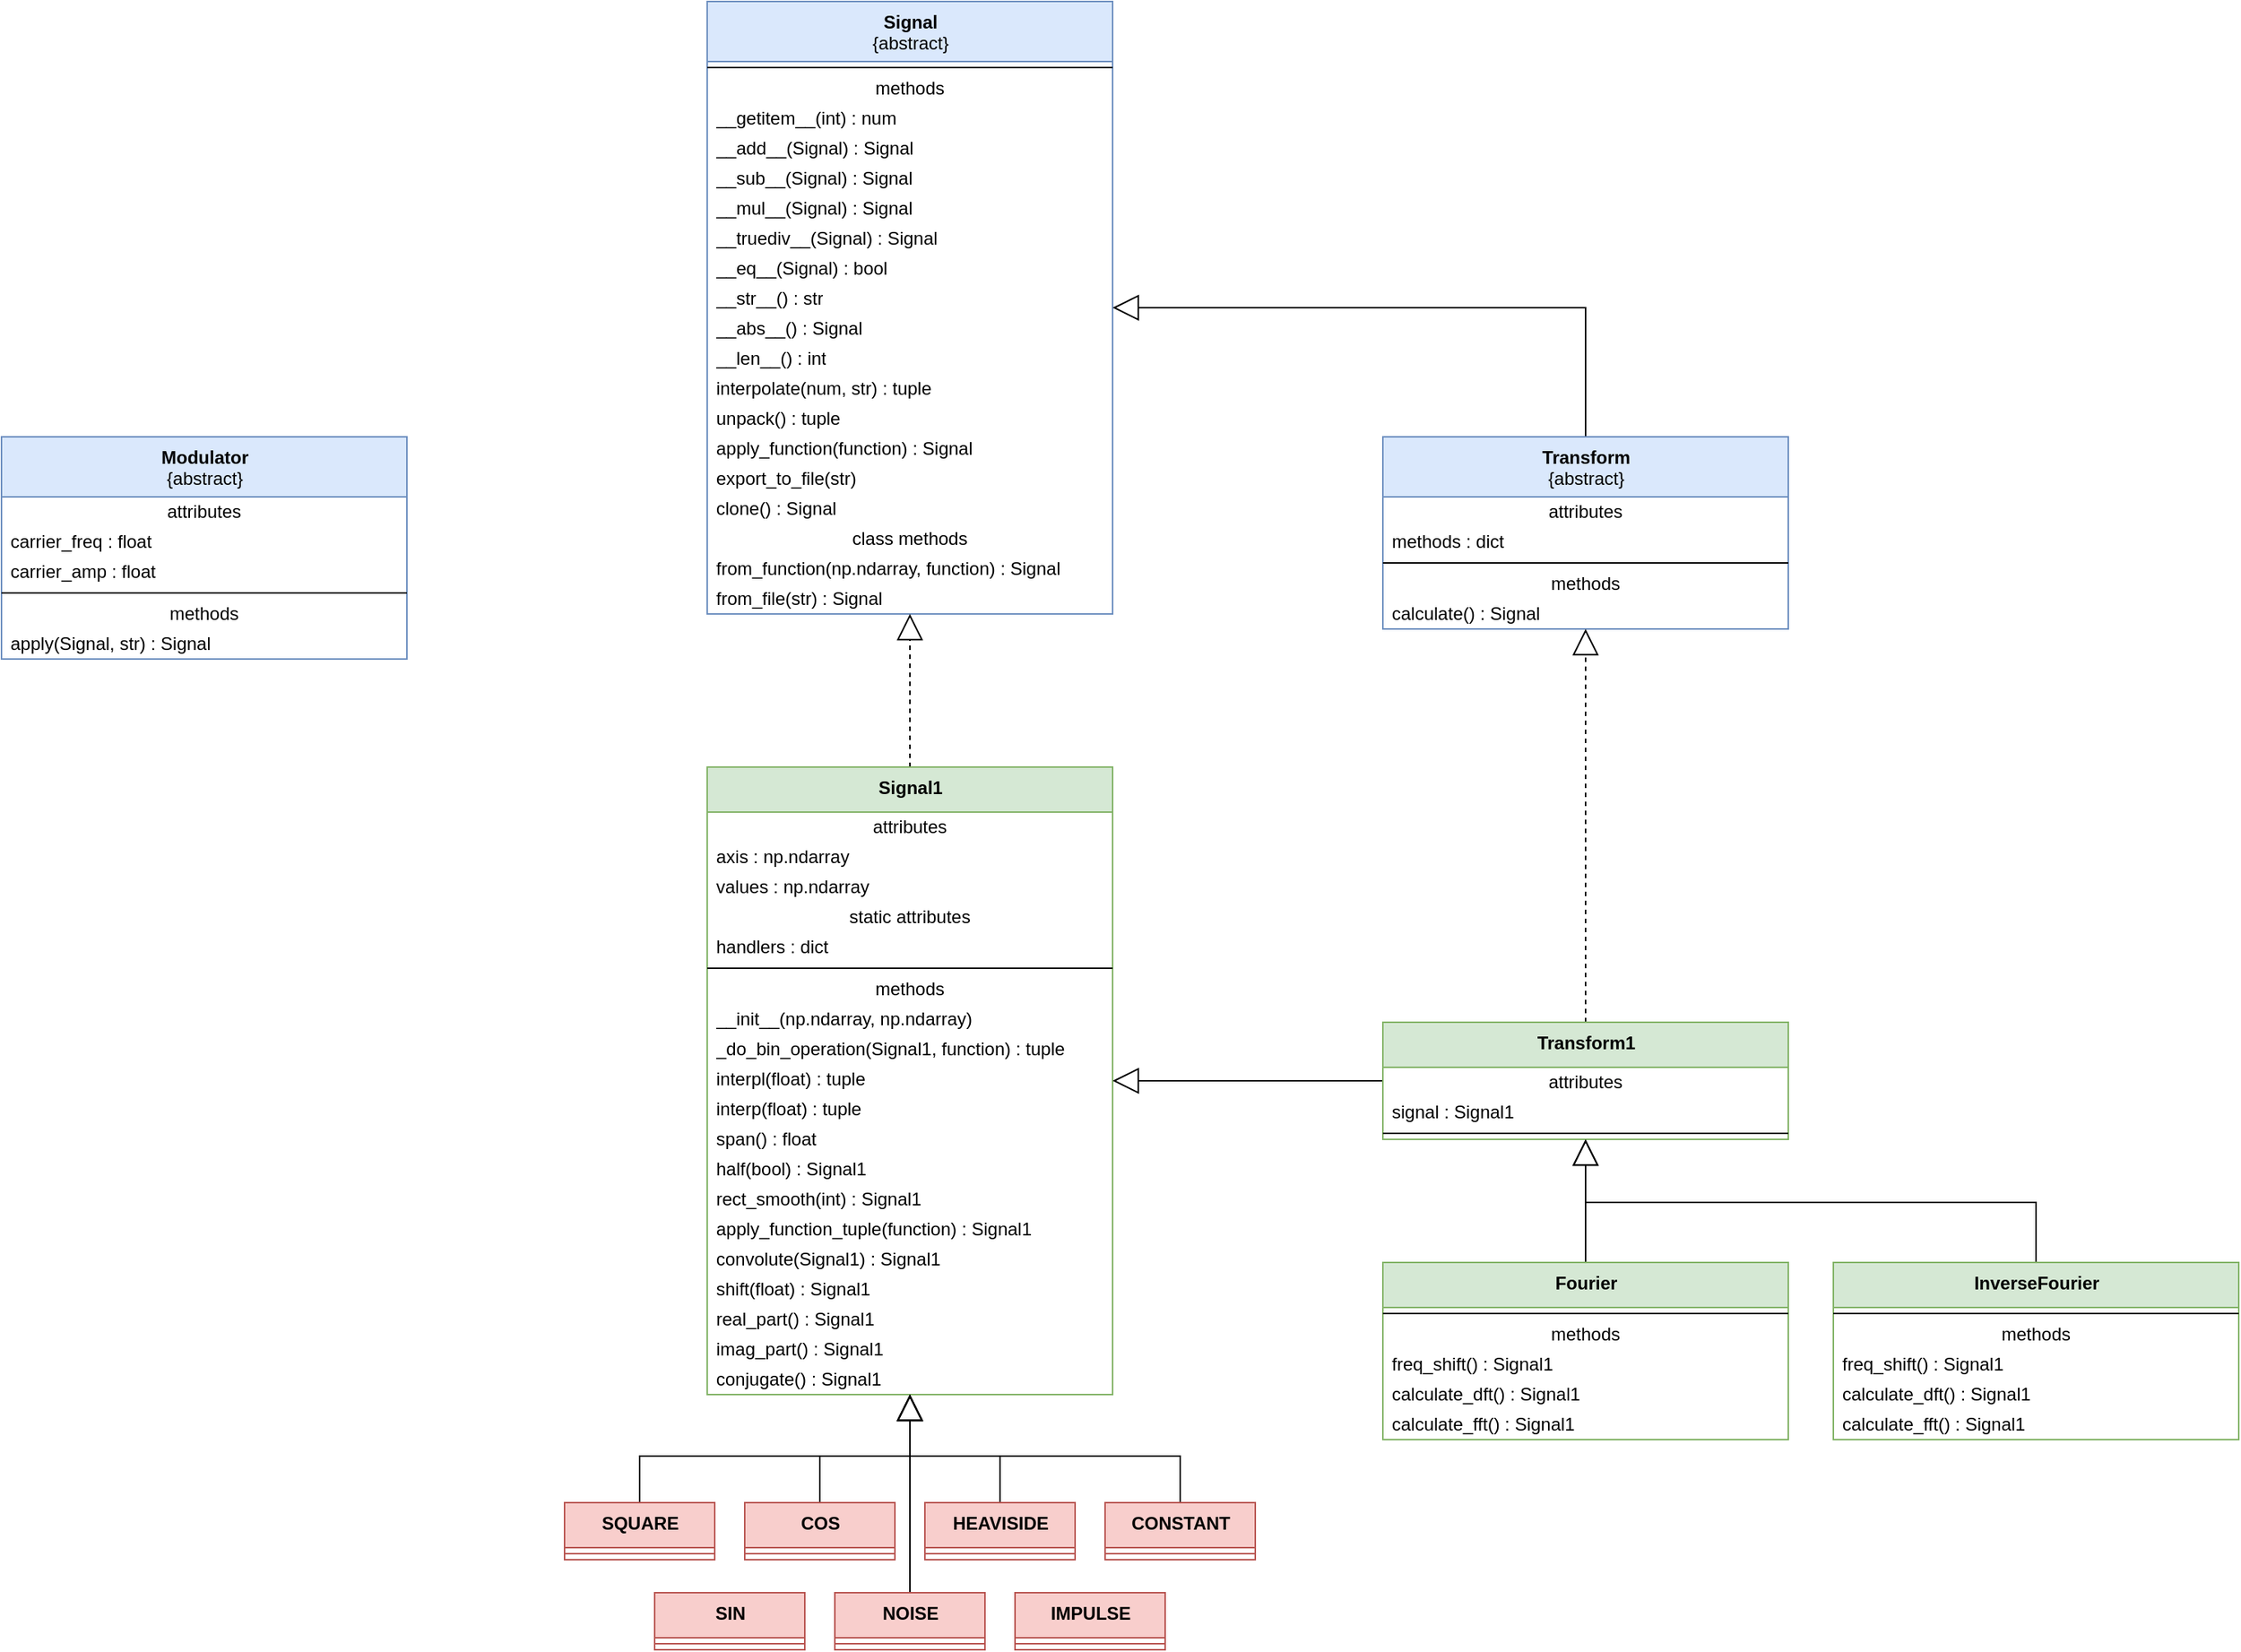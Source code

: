<mxfile version="14.5.1" type="device" pages="2"><diagram id="7TcS_h882jZ5orZZOl6M" name="signals"><mxGraphModel dx="2903" dy="2449" grid="1" gridSize="10" guides="1" tooltips="1" connect="1" arrows="1" fold="1" page="1" pageScale="1" pageWidth="827" pageHeight="1169" math="0" shadow="0"><root><mxCell id="0"/><mxCell id="1" parent="0"/><mxCell id="GJV52Tr58y0ZhK_-tRIu-3" value="&lt;b&gt;Signal&lt;/b&gt;&lt;br&gt;{abstract}" style="swimlane;fontStyle=0;align=center;verticalAlign=top;childLayout=stackLayout;horizontal=1;startSize=40;horizontalStack=0;resizeParent=1;resizeParentMax=0;resizeLast=0;collapsible=0;marginBottom=0;html=1;fillColor=#dae8fc;strokeColor=#6c8ebf;" parent="1" vertex="1"><mxGeometry x="290" y="-40" width="270" height="408" as="geometry"/></mxCell><mxCell id="GJV52Tr58y0ZhK_-tRIu-8" value="" style="line;strokeWidth=1;fillColor=none;align=left;verticalAlign=middle;spacingTop=-1;spacingLeft=3;spacingRight=3;rotatable=0;labelPosition=right;points=[];portConstraint=eastwest;" parent="GJV52Tr58y0ZhK_-tRIu-3" vertex="1"><mxGeometry y="40" width="270" height="8" as="geometry"/></mxCell><mxCell id="GJV52Tr58y0ZhK_-tRIu-33" value="methods" style="text;html=1;strokeColor=none;fillColor=none;align=center;verticalAlign=middle;spacingLeft=4;spacingRight=4;overflow=hidden;rotatable=0;points=[[0,0.5],[1,0.5]];portConstraint=eastwest;" parent="GJV52Tr58y0ZhK_-tRIu-3" vertex="1"><mxGeometry y="48" width="270" height="20" as="geometry"/></mxCell><mxCell id="GJV52Tr58y0ZhK_-tRIu-10" value="__getitem__(int) : num" style="text;html=1;strokeColor=none;fillColor=none;align=left;verticalAlign=middle;spacingLeft=4;spacingRight=4;overflow=hidden;rotatable=0;points=[[0,0.5],[1,0.5]];portConstraint=eastwest;" parent="GJV52Tr58y0ZhK_-tRIu-3" vertex="1"><mxGeometry y="68" width="270" height="20" as="geometry"/></mxCell><mxCell id="GJV52Tr58y0ZhK_-tRIu-11" value="__add__(Signal) : Signal" style="text;html=1;strokeColor=none;fillColor=none;align=left;verticalAlign=middle;spacingLeft=4;spacingRight=4;overflow=hidden;rotatable=0;points=[[0,0.5],[1,0.5]];portConstraint=eastwest;" parent="GJV52Tr58y0ZhK_-tRIu-3" vertex="1"><mxGeometry y="88" width="270" height="20" as="geometry"/></mxCell><mxCell id="GJV52Tr58y0ZhK_-tRIu-12" value="__sub__(Signal) : Signal" style="text;html=1;strokeColor=none;fillColor=none;align=left;verticalAlign=middle;spacingLeft=4;spacingRight=4;overflow=hidden;rotatable=0;points=[[0,0.5],[1,0.5]];portConstraint=eastwest;" parent="GJV52Tr58y0ZhK_-tRIu-3" vertex="1"><mxGeometry y="108" width="270" height="20" as="geometry"/></mxCell><mxCell id="GJV52Tr58y0ZhK_-tRIu-13" value="__mul__(Signal) : Signal" style="text;html=1;strokeColor=none;fillColor=none;align=left;verticalAlign=middle;spacingLeft=4;spacingRight=4;overflow=hidden;rotatable=0;points=[[0,0.5],[1,0.5]];portConstraint=eastwest;" parent="GJV52Tr58y0ZhK_-tRIu-3" vertex="1"><mxGeometry y="128" width="270" height="20" as="geometry"/></mxCell><mxCell id="GJV52Tr58y0ZhK_-tRIu-14" value="__truediv__(Signal) : Signal" style="text;html=1;strokeColor=none;fillColor=none;align=left;verticalAlign=middle;spacingLeft=4;spacingRight=4;overflow=hidden;rotatable=0;points=[[0,0.5],[1,0.5]];portConstraint=eastwest;" parent="GJV52Tr58y0ZhK_-tRIu-3" vertex="1"><mxGeometry y="148" width="270" height="20" as="geometry"/></mxCell><mxCell id="GJV52Tr58y0ZhK_-tRIu-15" value="__eq__(Signal) : bool" style="text;html=1;strokeColor=none;fillColor=none;align=left;verticalAlign=middle;spacingLeft=4;spacingRight=4;overflow=hidden;rotatable=0;points=[[0,0.5],[1,0.5]];portConstraint=eastwest;" parent="GJV52Tr58y0ZhK_-tRIu-3" vertex="1"><mxGeometry y="168" width="270" height="20" as="geometry"/></mxCell><mxCell id="GJV52Tr58y0ZhK_-tRIu-16" value="__str__() : str" style="text;html=1;strokeColor=none;fillColor=none;align=left;verticalAlign=middle;spacingLeft=4;spacingRight=4;overflow=hidden;rotatable=0;points=[[0,0.5],[1,0.5]];portConstraint=eastwest;" parent="GJV52Tr58y0ZhK_-tRIu-3" vertex="1"><mxGeometry y="188" width="270" height="20" as="geometry"/></mxCell><mxCell id="GJV52Tr58y0ZhK_-tRIu-17" value="__abs__() : Signal" style="text;html=1;strokeColor=none;fillColor=none;align=left;verticalAlign=middle;spacingLeft=4;spacingRight=4;overflow=hidden;rotatable=0;points=[[0,0.5],[1,0.5]];portConstraint=eastwest;" parent="GJV52Tr58y0ZhK_-tRIu-3" vertex="1"><mxGeometry y="208" width="270" height="20" as="geometry"/></mxCell><mxCell id="GJV52Tr58y0ZhK_-tRIu-18" value="__len__() : int" style="text;html=1;strokeColor=none;fillColor=none;align=left;verticalAlign=middle;spacingLeft=4;spacingRight=4;overflow=hidden;rotatable=0;points=[[0,0.5],[1,0.5]];portConstraint=eastwest;" parent="GJV52Tr58y0ZhK_-tRIu-3" vertex="1"><mxGeometry y="228" width="270" height="20" as="geometry"/></mxCell><mxCell id="GJV52Tr58y0ZhK_-tRIu-37" value="interpolate(num, str) : tuple" style="text;html=1;strokeColor=none;fillColor=none;align=left;verticalAlign=middle;spacingLeft=4;spacingRight=4;overflow=hidden;rotatable=0;points=[[0,0.5],[1,0.5]];portConstraint=eastwest;" parent="GJV52Tr58y0ZhK_-tRIu-3" vertex="1"><mxGeometry y="248" width="270" height="20" as="geometry"/></mxCell><mxCell id="GJV52Tr58y0ZhK_-tRIu-38" value="unpack() : tuple" style="text;html=1;strokeColor=none;fillColor=none;align=left;verticalAlign=middle;spacingLeft=4;spacingRight=4;overflow=hidden;rotatable=0;points=[[0,0.5],[1,0.5]];portConstraint=eastwest;" parent="GJV52Tr58y0ZhK_-tRIu-3" vertex="1"><mxGeometry y="268" width="270" height="20" as="geometry"/></mxCell><mxCell id="GJV52Tr58y0ZhK_-tRIu-39" value="apply_function(function) : Signal" style="text;html=1;strokeColor=none;fillColor=none;align=left;verticalAlign=middle;spacingLeft=4;spacingRight=4;overflow=hidden;rotatable=0;points=[[0,0.5],[1,0.5]];portConstraint=eastwest;" parent="GJV52Tr58y0ZhK_-tRIu-3" vertex="1"><mxGeometry y="288" width="270" height="20" as="geometry"/></mxCell><mxCell id="GJV52Tr58y0ZhK_-tRIu-40" value="export_to_file(str)" style="text;html=1;strokeColor=none;fillColor=none;align=left;verticalAlign=middle;spacingLeft=4;spacingRight=4;overflow=hidden;rotatable=0;points=[[0,0.5],[1,0.5]];portConstraint=eastwest;" parent="GJV52Tr58y0ZhK_-tRIu-3" vertex="1"><mxGeometry y="308" width="270" height="20" as="geometry"/></mxCell><mxCell id="GJV52Tr58y0ZhK_-tRIu-41" value="clone() : Signal" style="text;html=1;strokeColor=none;fillColor=none;align=left;verticalAlign=middle;spacingLeft=4;spacingRight=4;overflow=hidden;rotatable=0;points=[[0,0.5],[1,0.5]];portConstraint=eastwest;" parent="GJV52Tr58y0ZhK_-tRIu-3" vertex="1"><mxGeometry y="328" width="270" height="20" as="geometry"/></mxCell><mxCell id="GJV52Tr58y0ZhK_-tRIu-34" value="class methods" style="text;html=1;strokeColor=none;fillColor=none;align=center;verticalAlign=middle;spacingLeft=4;spacingRight=4;overflow=hidden;rotatable=0;points=[[0,0.5],[1,0.5]];portConstraint=eastwest;" parent="GJV52Tr58y0ZhK_-tRIu-3" vertex="1"><mxGeometry y="348" width="270" height="20" as="geometry"/></mxCell><mxCell id="GJV52Tr58y0ZhK_-tRIu-35" value="from_function(np.ndarray, function) : Signal" style="text;html=1;strokeColor=none;fillColor=none;align=left;verticalAlign=middle;spacingLeft=4;spacingRight=4;overflow=hidden;rotatable=0;points=[[0,0.5],[1,0.5]];portConstraint=eastwest;" parent="GJV52Tr58y0ZhK_-tRIu-3" vertex="1"><mxGeometry y="368" width="270" height="20" as="geometry"/></mxCell><mxCell id="GJV52Tr58y0ZhK_-tRIu-36" value="from_file(str) : Signal" style="text;html=1;strokeColor=none;fillColor=none;align=left;verticalAlign=middle;spacingLeft=4;spacingRight=4;overflow=hidden;rotatable=0;points=[[0,0.5],[1,0.5]];portConstraint=eastwest;" parent="GJV52Tr58y0ZhK_-tRIu-3" vertex="1"><mxGeometry y="388" width="270" height="20" as="geometry"/></mxCell><mxCell id="GJV52Tr58y0ZhK_-tRIu-62" style="edgeStyle=orthogonalEdgeStyle;rounded=0;orthogonalLoop=1;jettySize=auto;html=1;endArrow=block;endFill=0;dashed=1;endSize=15;" parent="1" source="GJV52Tr58y0ZhK_-tRIu-42" target="GJV52Tr58y0ZhK_-tRIu-3" edge="1"><mxGeometry relative="1" as="geometry"/></mxCell><mxCell id="GJV52Tr58y0ZhK_-tRIu-42" value="&lt;b&gt;Signal1&lt;/b&gt;" style="swimlane;fontStyle=0;align=center;verticalAlign=top;childLayout=stackLayout;horizontal=1;startSize=30;horizontalStack=0;resizeParent=1;resizeParentMax=0;resizeLast=0;collapsible=0;marginBottom=0;html=1;fillColor=#d5e8d4;strokeColor=#82b366;" parent="1" vertex="1"><mxGeometry x="290" y="470" width="270" height="418" as="geometry"/></mxCell><mxCell id="GJV52Tr58y0ZhK_-tRIu-112" value="attributes" style="text;html=1;strokeColor=none;fillColor=none;align=center;verticalAlign=middle;spacingLeft=4;spacingRight=4;overflow=hidden;rotatable=0;points=[[0,0.5],[1,0.5]];portConstraint=eastwest;" parent="GJV52Tr58y0ZhK_-tRIu-42" vertex="1"><mxGeometry y="30" width="270" height="20" as="geometry"/></mxCell><mxCell id="GJV52Tr58y0ZhK_-tRIu-131" value="axis : np.ndarray" style="text;html=1;strokeColor=none;fillColor=none;align=left;verticalAlign=middle;spacingLeft=4;spacingRight=4;overflow=hidden;rotatable=0;points=[[0,0.5],[1,0.5]];portConstraint=eastwest;" parent="GJV52Tr58y0ZhK_-tRIu-42" vertex="1"><mxGeometry y="50" width="270" height="20" as="geometry"/></mxCell><mxCell id="GJV52Tr58y0ZhK_-tRIu-132" value="values : np.ndarray" style="text;html=1;strokeColor=none;fillColor=none;align=left;verticalAlign=middle;spacingLeft=4;spacingRight=4;overflow=hidden;rotatable=0;points=[[0,0.5],[1,0.5]];portConstraint=eastwest;" parent="GJV52Tr58y0ZhK_-tRIu-42" vertex="1"><mxGeometry y="70" width="270" height="20" as="geometry"/></mxCell><mxCell id="FSjuBGE2gPrzONHpMyfu-53" value="static attributes" style="text;html=1;strokeColor=none;fillColor=none;align=center;verticalAlign=middle;spacingLeft=4;spacingRight=4;overflow=hidden;rotatable=0;points=[[0,0.5],[1,0.5]];portConstraint=eastwest;" parent="GJV52Tr58y0ZhK_-tRIu-42" vertex="1"><mxGeometry y="90" width="270" height="20" as="geometry"/></mxCell><mxCell id="FSjuBGE2gPrzONHpMyfu-54" value="handlers : dict" style="text;html=1;strokeColor=none;fillColor=none;align=left;verticalAlign=middle;spacingLeft=4;spacingRight=4;overflow=hidden;rotatable=0;points=[[0,0.5],[1,0.5]];portConstraint=eastwest;" parent="GJV52Tr58y0ZhK_-tRIu-42" vertex="1"><mxGeometry y="110" width="270" height="20" as="geometry"/></mxCell><mxCell id="GJV52Tr58y0ZhK_-tRIu-43" value="" style="line;strokeWidth=1;fillColor=none;align=left;verticalAlign=middle;spacingTop=-1;spacingLeft=3;spacingRight=3;rotatable=0;labelPosition=right;points=[];portConstraint=eastwest;" parent="GJV52Tr58y0ZhK_-tRIu-42" vertex="1"><mxGeometry y="130" width="270" height="8" as="geometry"/></mxCell><mxCell id="GJV52Tr58y0ZhK_-tRIu-44" value="methods" style="text;html=1;strokeColor=none;fillColor=none;align=center;verticalAlign=middle;spacingLeft=4;spacingRight=4;overflow=hidden;rotatable=0;points=[[0,0.5],[1,0.5]];portConstraint=eastwest;" parent="GJV52Tr58y0ZhK_-tRIu-42" vertex="1"><mxGeometry y="138" width="270" height="20" as="geometry"/></mxCell><mxCell id="FSjuBGE2gPrzONHpMyfu-52" value="__init__(np.ndarray, np.ndarray)" style="text;html=1;strokeColor=none;fillColor=none;align=left;verticalAlign=middle;spacingLeft=4;spacingRight=4;overflow=hidden;rotatable=0;points=[[0,0.5],[1,0.5]];portConstraint=eastwest;" parent="GJV52Tr58y0ZhK_-tRIu-42" vertex="1"><mxGeometry y="158" width="270" height="20" as="geometry"/></mxCell><mxCell id="GJV52Tr58y0ZhK_-tRIu-45" value="_do_bin_operation(Signal1, function) : tuple" style="text;html=1;strokeColor=none;fillColor=none;align=left;verticalAlign=middle;spacingLeft=4;spacingRight=4;overflow=hidden;rotatable=0;points=[[0,0.5],[1,0.5]];portConstraint=eastwest;" parent="GJV52Tr58y0ZhK_-tRIu-42" vertex="1"><mxGeometry y="178" width="270" height="20" as="geometry"/></mxCell><mxCell id="GJV52Tr58y0ZhK_-tRIu-63" value="interpl(float) : tuple" style="text;html=1;strokeColor=none;fillColor=none;align=left;verticalAlign=middle;spacingLeft=4;spacingRight=4;overflow=hidden;rotatable=0;points=[[0,0.5],[1,0.5]];portConstraint=eastwest;" parent="GJV52Tr58y0ZhK_-tRIu-42" vertex="1"><mxGeometry y="198" width="270" height="20" as="geometry"/></mxCell><mxCell id="GJV52Tr58y0ZhK_-tRIu-64" value="interp(float) : tuple" style="text;html=1;strokeColor=none;fillColor=none;align=left;verticalAlign=middle;spacingLeft=4;spacingRight=4;overflow=hidden;rotatable=0;points=[[0,0.5],[1,0.5]];portConstraint=eastwest;" parent="GJV52Tr58y0ZhK_-tRIu-42" vertex="1"><mxGeometry y="218" width="270" height="20" as="geometry"/></mxCell><mxCell id="GJV52Tr58y0ZhK_-tRIu-65" value="span() : float" style="text;html=1;strokeColor=none;fillColor=none;align=left;verticalAlign=middle;spacingLeft=4;spacingRight=4;overflow=hidden;rotatable=0;points=[[0,0.5],[1,0.5]];portConstraint=eastwest;" parent="GJV52Tr58y0ZhK_-tRIu-42" vertex="1"><mxGeometry y="238" width="270" height="20" as="geometry"/></mxCell><mxCell id="GJV52Tr58y0ZhK_-tRIu-66" value="half(bool) : Signal1" style="text;html=1;strokeColor=none;fillColor=none;align=left;verticalAlign=middle;spacingLeft=4;spacingRight=4;overflow=hidden;rotatable=0;points=[[0,0.5],[1,0.5]];portConstraint=eastwest;" parent="GJV52Tr58y0ZhK_-tRIu-42" vertex="1"><mxGeometry y="258" width="270" height="20" as="geometry"/></mxCell><mxCell id="GJV52Tr58y0ZhK_-tRIu-67" value="rect_smooth(int) : Signal1" style="text;html=1;strokeColor=none;fillColor=none;align=left;verticalAlign=middle;spacingLeft=4;spacingRight=4;overflow=hidden;rotatable=0;points=[[0,0.5],[1,0.5]];portConstraint=eastwest;" parent="GJV52Tr58y0ZhK_-tRIu-42" vertex="1"><mxGeometry y="278" width="270" height="20" as="geometry"/></mxCell><mxCell id="GJV52Tr58y0ZhK_-tRIu-69" value="apply_function_tuple(function) : Signal1" style="text;html=1;strokeColor=none;fillColor=none;align=left;verticalAlign=middle;spacingLeft=4;spacingRight=4;overflow=hidden;rotatable=0;points=[[0,0.5],[1,0.5]];portConstraint=eastwest;" parent="GJV52Tr58y0ZhK_-tRIu-42" vertex="1"><mxGeometry y="298" width="270" height="20" as="geometry"/></mxCell><mxCell id="GJV52Tr58y0ZhK_-tRIu-70" value="convolute(Signal1) : Signal1" style="text;html=1;strokeColor=none;fillColor=none;align=left;verticalAlign=middle;spacingLeft=4;spacingRight=4;overflow=hidden;rotatable=0;points=[[0,0.5],[1,0.5]];portConstraint=eastwest;" parent="GJV52Tr58y0ZhK_-tRIu-42" vertex="1"><mxGeometry y="318" width="270" height="20" as="geometry"/></mxCell><mxCell id="GJV52Tr58y0ZhK_-tRIu-71" value="shift(float) : Signal1" style="text;html=1;strokeColor=none;fillColor=none;align=left;verticalAlign=middle;spacingLeft=4;spacingRight=4;overflow=hidden;rotatable=0;points=[[0,0.5],[1,0.5]];portConstraint=eastwest;" parent="GJV52Tr58y0ZhK_-tRIu-42" vertex="1"><mxGeometry y="338" width="270" height="20" as="geometry"/></mxCell><mxCell id="GJV52Tr58y0ZhK_-tRIu-72" value="real_part() : Signal1" style="text;html=1;strokeColor=none;fillColor=none;align=left;verticalAlign=middle;spacingLeft=4;spacingRight=4;overflow=hidden;rotatable=0;points=[[0,0.5],[1,0.5]];portConstraint=eastwest;" parent="GJV52Tr58y0ZhK_-tRIu-42" vertex="1"><mxGeometry y="358" width="270" height="20" as="geometry"/></mxCell><mxCell id="GJV52Tr58y0ZhK_-tRIu-73" value="imag_part() : Signal1" style="text;html=1;strokeColor=none;fillColor=none;align=left;verticalAlign=middle;spacingLeft=4;spacingRight=4;overflow=hidden;rotatable=0;points=[[0,0.5],[1,0.5]];portConstraint=eastwest;" parent="GJV52Tr58y0ZhK_-tRIu-42" vertex="1"><mxGeometry y="378" width="270" height="20" as="geometry"/></mxCell><mxCell id="GJV52Tr58y0ZhK_-tRIu-74" value="conjugate() : Signal1" style="text;html=1;strokeColor=none;fillColor=none;align=left;verticalAlign=middle;spacingLeft=4;spacingRight=4;overflow=hidden;rotatable=0;points=[[0,0.5],[1,0.5]];portConstraint=eastwest;" parent="GJV52Tr58y0ZhK_-tRIu-42" vertex="1"><mxGeometry y="398" width="270" height="20" as="geometry"/></mxCell><mxCell id="GJV52Tr58y0ZhK_-tRIu-103" style="edgeStyle=orthogonalEdgeStyle;rounded=0;orthogonalLoop=1;jettySize=auto;html=1;endArrow=block;endFill=0;endSize=15;" parent="1" source="GJV52Tr58y0ZhK_-tRIu-75" target="GJV52Tr58y0ZhK_-tRIu-42" edge="1"><mxGeometry relative="1" as="geometry"/></mxCell><mxCell id="GJV52Tr58y0ZhK_-tRIu-75" value="&lt;b&gt;SQUARE&lt;/b&gt;" style="swimlane;fontStyle=0;align=center;verticalAlign=top;childLayout=stackLayout;horizontal=1;startSize=30;horizontalStack=0;resizeParent=1;resizeParentMax=0;resizeLast=0;collapsible=0;marginBottom=0;html=1;fillColor=#f8cecc;strokeColor=#b85450;" parent="1" vertex="1"><mxGeometry x="195" y="960" width="100" height="38" as="geometry"/></mxCell><mxCell id="GJV52Tr58y0ZhK_-tRIu-76" value="" style="line;strokeWidth=1;fillColor=#f8cecc;align=left;verticalAlign=middle;spacingTop=-1;spacingLeft=3;spacingRight=3;rotatable=0;labelPosition=right;points=[];portConstraint=eastwest;strokeColor=#b85450;" parent="GJV52Tr58y0ZhK_-tRIu-75" vertex="1"><mxGeometry y="30" width="100" height="8" as="geometry"/></mxCell><mxCell id="GJV52Tr58y0ZhK_-tRIu-91" value="&lt;b&gt;SIN&lt;/b&gt;" style="swimlane;fontStyle=0;align=center;verticalAlign=top;childLayout=stackLayout;horizontal=1;startSize=30;horizontalStack=0;resizeParent=1;resizeParentMax=0;resizeLast=0;collapsible=0;marginBottom=0;html=1;fillColor=#f8cecc;strokeColor=#b85450;" parent="1" vertex="1"><mxGeometry x="255" y="1020" width="100" height="38" as="geometry"/></mxCell><mxCell id="GJV52Tr58y0ZhK_-tRIu-92" value="" style="line;strokeWidth=1;fillColor=#f8cecc;align=left;verticalAlign=middle;spacingTop=-1;spacingLeft=3;spacingRight=3;rotatable=0;labelPosition=right;points=[];portConstraint=eastwest;strokeColor=#b85450;" parent="GJV52Tr58y0ZhK_-tRIu-91" vertex="1"><mxGeometry y="30" width="100" height="8" as="geometry"/></mxCell><mxCell id="GJV52Tr58y0ZhK_-tRIu-104" style="edgeStyle=orthogonalEdgeStyle;rounded=0;orthogonalLoop=1;jettySize=auto;html=1;endArrow=block;endFill=0;endSize=15;" parent="1" source="GJV52Tr58y0ZhK_-tRIu-93" target="GJV52Tr58y0ZhK_-tRIu-42" edge="1"><mxGeometry relative="1" as="geometry"/></mxCell><mxCell id="GJV52Tr58y0ZhK_-tRIu-93" value="&lt;b&gt;COS&lt;/b&gt;" style="swimlane;fontStyle=0;align=center;verticalAlign=top;childLayout=stackLayout;horizontal=1;startSize=30;horizontalStack=0;resizeParent=1;resizeParentMax=0;resizeLast=0;collapsible=0;marginBottom=0;html=1;fillColor=#f8cecc;strokeColor=#b85450;" parent="1" vertex="1"><mxGeometry x="315" y="960" width="100" height="38" as="geometry"/></mxCell><mxCell id="GJV52Tr58y0ZhK_-tRIu-94" value="" style="line;strokeWidth=1;fillColor=#f8cecc;align=left;verticalAlign=middle;spacingTop=-1;spacingLeft=3;spacingRight=3;rotatable=0;labelPosition=right;points=[];portConstraint=eastwest;strokeColor=#b85450;" parent="GJV52Tr58y0ZhK_-tRIu-93" vertex="1"><mxGeometry y="30" width="100" height="8" as="geometry"/></mxCell><mxCell id="GJV52Tr58y0ZhK_-tRIu-108" style="edgeStyle=orthogonalEdgeStyle;rounded=0;orthogonalLoop=1;jettySize=auto;html=1;endArrow=block;endFill=0;endSize=15;" parent="1" source="GJV52Tr58y0ZhK_-tRIu-95" target="GJV52Tr58y0ZhK_-tRIu-42" edge="1"><mxGeometry relative="1" as="geometry"/></mxCell><mxCell id="GJV52Tr58y0ZhK_-tRIu-95" value="&lt;b&gt;NOISE&lt;/b&gt;" style="swimlane;fontStyle=0;align=center;verticalAlign=top;childLayout=stackLayout;horizontal=1;startSize=30;horizontalStack=0;resizeParent=1;resizeParentMax=0;resizeLast=0;collapsible=0;marginBottom=0;html=1;fillColor=#f8cecc;strokeColor=#b85450;" parent="1" vertex="1"><mxGeometry x="375" y="1020" width="100" height="38" as="geometry"/></mxCell><mxCell id="GJV52Tr58y0ZhK_-tRIu-96" value="" style="line;strokeWidth=1;fillColor=#f8cecc;align=left;verticalAlign=middle;spacingTop=-1;spacingLeft=3;spacingRight=3;rotatable=0;labelPosition=right;points=[];portConstraint=eastwest;strokeColor=#b85450;" parent="GJV52Tr58y0ZhK_-tRIu-95" vertex="1"><mxGeometry y="30" width="100" height="8" as="geometry"/></mxCell><mxCell id="GJV52Tr58y0ZhK_-tRIu-105" style="edgeStyle=orthogonalEdgeStyle;rounded=0;orthogonalLoop=1;jettySize=auto;html=1;endArrow=block;endFill=0;endSize=15;" parent="1" source="GJV52Tr58y0ZhK_-tRIu-97" target="GJV52Tr58y0ZhK_-tRIu-42" edge="1"><mxGeometry relative="1" as="geometry"/></mxCell><mxCell id="GJV52Tr58y0ZhK_-tRIu-97" value="&lt;b&gt;HEAVISIDE&lt;/b&gt;" style="swimlane;fontStyle=0;align=center;verticalAlign=top;childLayout=stackLayout;horizontal=1;startSize=30;horizontalStack=0;resizeParent=1;resizeParentMax=0;resizeLast=0;collapsible=0;marginBottom=0;html=1;fillColor=#f8cecc;strokeColor=#b85450;" parent="1" vertex="1"><mxGeometry x="435" y="960" width="100" height="38" as="geometry"/></mxCell><mxCell id="GJV52Tr58y0ZhK_-tRIu-98" value="" style="line;strokeWidth=1;fillColor=#f8cecc;align=left;verticalAlign=middle;spacingTop=-1;spacingLeft=3;spacingRight=3;rotatable=0;labelPosition=right;points=[];portConstraint=eastwest;strokeColor=#b85450;" parent="GJV52Tr58y0ZhK_-tRIu-97" vertex="1"><mxGeometry y="30" width="100" height="8" as="geometry"/></mxCell><mxCell id="GJV52Tr58y0ZhK_-tRIu-99" value="&lt;b&gt;IMPULSE&lt;/b&gt;" style="swimlane;fontStyle=0;align=center;verticalAlign=top;childLayout=stackLayout;horizontal=1;startSize=30;horizontalStack=0;resizeParent=1;resizeParentMax=0;resizeLast=0;collapsible=0;marginBottom=0;html=1;fillColor=#f8cecc;strokeColor=#b85450;" parent="1" vertex="1"><mxGeometry x="495" y="1020" width="100" height="38" as="geometry"/></mxCell><mxCell id="GJV52Tr58y0ZhK_-tRIu-100" value="" style="line;strokeWidth=1;fillColor=#f8cecc;align=left;verticalAlign=middle;spacingTop=-1;spacingLeft=3;spacingRight=3;rotatable=0;labelPosition=right;points=[];portConstraint=eastwest;strokeColor=#b85450;" parent="GJV52Tr58y0ZhK_-tRIu-99" vertex="1"><mxGeometry y="30" width="100" height="8" as="geometry"/></mxCell><mxCell id="GJV52Tr58y0ZhK_-tRIu-106" style="edgeStyle=orthogonalEdgeStyle;rounded=0;orthogonalLoop=1;jettySize=auto;html=1;endArrow=block;endFill=0;endSize=15;" parent="1" source="GJV52Tr58y0ZhK_-tRIu-101" target="GJV52Tr58y0ZhK_-tRIu-42" edge="1"><mxGeometry relative="1" as="geometry"/></mxCell><mxCell id="GJV52Tr58y0ZhK_-tRIu-101" value="&lt;b&gt;CONSTANT&lt;/b&gt;" style="swimlane;fontStyle=0;align=center;verticalAlign=top;childLayout=stackLayout;horizontal=1;startSize=30;horizontalStack=0;resizeParent=1;resizeParentMax=0;resizeLast=0;collapsible=0;marginBottom=0;html=1;fillColor=#f8cecc;strokeColor=#b85450;" parent="1" vertex="1"><mxGeometry x="555" y="960" width="100" height="38" as="geometry"/></mxCell><mxCell id="GJV52Tr58y0ZhK_-tRIu-102" value="" style="line;strokeWidth=1;fillColor=#f8cecc;align=left;verticalAlign=middle;spacingTop=-1;spacingLeft=3;spacingRight=3;rotatable=0;labelPosition=right;points=[];portConstraint=eastwest;strokeColor=#b85450;" parent="GJV52Tr58y0ZhK_-tRIu-101" vertex="1"><mxGeometry y="30" width="100" height="8" as="geometry"/></mxCell><mxCell id="FSjuBGE2gPrzONHpMyfu-23" style="edgeStyle=orthogonalEdgeStyle;rounded=0;orthogonalLoop=1;jettySize=auto;html=1;endArrow=block;endFill=0;endSize=15;" parent="1" source="FSjuBGE2gPrzONHpMyfu-1" target="GJV52Tr58y0ZhK_-tRIu-3" edge="1"><mxGeometry relative="1" as="geometry"><Array as="points"><mxPoint x="875" y="164"/></Array></mxGeometry></mxCell><mxCell id="FSjuBGE2gPrzONHpMyfu-1" value="&lt;b&gt;Transform&lt;/b&gt;&lt;br&gt;{abstract}" style="swimlane;fontStyle=0;align=center;verticalAlign=top;childLayout=stackLayout;horizontal=1;startSize=40;horizontalStack=0;resizeParent=1;resizeParentMax=0;resizeLast=0;collapsible=0;marginBottom=0;html=1;fillColor=#dae8fc;strokeColor=#6c8ebf;" parent="1" vertex="1"><mxGeometry x="740" y="250" width="270" height="128" as="geometry"/></mxCell><mxCell id="FSjuBGE2gPrzONHpMyfu-62" value="attributes" style="text;html=1;strokeColor=none;fillColor=none;align=center;verticalAlign=middle;spacingLeft=4;spacingRight=4;overflow=hidden;rotatable=0;points=[[0,0.5],[1,0.5]];portConstraint=eastwest;" parent="FSjuBGE2gPrzONHpMyfu-1" vertex="1"><mxGeometry y="40" width="270" height="20" as="geometry"/></mxCell><mxCell id="FSjuBGE2gPrzONHpMyfu-63" value="methods : dict" style="text;html=1;strokeColor=none;fillColor=none;align=left;verticalAlign=middle;spacingLeft=4;spacingRight=4;overflow=hidden;rotatable=0;points=[[0,0.5],[1,0.5]];portConstraint=eastwest;" parent="FSjuBGE2gPrzONHpMyfu-1" vertex="1"><mxGeometry y="60" width="270" height="20" as="geometry"/></mxCell><mxCell id="FSjuBGE2gPrzONHpMyfu-2" value="" style="line;strokeWidth=1;fillColor=none;align=left;verticalAlign=middle;spacingTop=-1;spacingLeft=3;spacingRight=3;rotatable=0;labelPosition=right;points=[];portConstraint=eastwest;" parent="FSjuBGE2gPrzONHpMyfu-1" vertex="1"><mxGeometry y="80" width="270" height="8" as="geometry"/></mxCell><mxCell id="FSjuBGE2gPrzONHpMyfu-3" value="methods" style="text;html=1;strokeColor=none;fillColor=none;align=center;verticalAlign=middle;spacingLeft=4;spacingRight=4;overflow=hidden;rotatable=0;points=[[0,0.5],[1,0.5]];portConstraint=eastwest;" parent="FSjuBGE2gPrzONHpMyfu-1" vertex="1"><mxGeometry y="88" width="270" height="20" as="geometry"/></mxCell><mxCell id="FSjuBGE2gPrzONHpMyfu-56" value="calculate() : Signal" style="text;html=1;strokeColor=none;fillColor=none;align=left;verticalAlign=middle;spacingLeft=4;spacingRight=4;overflow=hidden;rotatable=0;points=[[0,0.5],[1,0.5]];portConstraint=eastwest;" parent="FSjuBGE2gPrzONHpMyfu-1" vertex="1"><mxGeometry y="108" width="270" height="20" as="geometry"/></mxCell><mxCell id="FSjuBGE2gPrzONHpMyfu-49" style="edgeStyle=orthogonalEdgeStyle;rounded=0;orthogonalLoop=1;jettySize=auto;html=1;endArrow=block;endFill=0;endSize=15;dashed=1;" parent="1" source="FSjuBGE2gPrzONHpMyfu-30" target="FSjuBGE2gPrzONHpMyfu-1" edge="1"><mxGeometry relative="1" as="geometry"/></mxCell><mxCell id="FSjuBGE2gPrzONHpMyfu-50" style="edgeStyle=orthogonalEdgeStyle;rounded=0;orthogonalLoop=1;jettySize=auto;html=1;endArrow=block;endFill=0;endSize=15;" parent="1" source="FSjuBGE2gPrzONHpMyfu-30" target="GJV52Tr58y0ZhK_-tRIu-42" edge="1"><mxGeometry relative="1" as="geometry"/></mxCell><mxCell id="FSjuBGE2gPrzONHpMyfu-30" value="&lt;b&gt;Transform1&lt;/b&gt;" style="swimlane;fontStyle=0;align=center;verticalAlign=top;childLayout=stackLayout;horizontal=1;startSize=30;horizontalStack=0;resizeParent=1;resizeParentMax=0;resizeLast=0;collapsible=0;marginBottom=0;html=1;fillColor=#d5e8d4;strokeColor=#82b366;" parent="1" vertex="1"><mxGeometry x="740" y="640" width="270" height="78" as="geometry"/></mxCell><mxCell id="FSjuBGE2gPrzONHpMyfu-31" value="attributes" style="text;html=1;strokeColor=none;fillColor=none;align=center;verticalAlign=middle;spacingLeft=4;spacingRight=4;overflow=hidden;rotatable=0;points=[[0,0.5],[1,0.5]];portConstraint=eastwest;" parent="FSjuBGE2gPrzONHpMyfu-30" vertex="1"><mxGeometry y="30" width="270" height="20" as="geometry"/></mxCell><mxCell id="zPtgoXGD54r2ip10D6hg-1" value="signal : Signal1" style="text;html=1;strokeColor=none;fillColor=none;align=left;verticalAlign=middle;spacingLeft=4;spacingRight=4;overflow=hidden;rotatable=0;points=[[0,0.5],[1,0.5]];portConstraint=eastwest;" parent="FSjuBGE2gPrzONHpMyfu-30" vertex="1"><mxGeometry y="50" width="270" height="20" as="geometry"/></mxCell><mxCell id="FSjuBGE2gPrzONHpMyfu-34" value="" style="line;strokeWidth=1;fillColor=none;align=left;verticalAlign=middle;spacingTop=-1;spacingLeft=3;spacingRight=3;rotatable=0;labelPosition=right;points=[];portConstraint=eastwest;" parent="FSjuBGE2gPrzONHpMyfu-30" vertex="1"><mxGeometry y="70" width="270" height="8" as="geometry"/></mxCell><mxCell id="FSjuBGE2gPrzONHpMyfu-64" style="edgeStyle=orthogonalEdgeStyle;rounded=0;orthogonalLoop=1;jettySize=auto;html=1;endArrow=block;endFill=0;endSize=15;" parent="1" source="FSjuBGE2gPrzONHpMyfu-57" target="FSjuBGE2gPrzONHpMyfu-30" edge="1"><mxGeometry relative="1" as="geometry"/></mxCell><mxCell id="FSjuBGE2gPrzONHpMyfu-57" value="&lt;b&gt;Fourier&lt;/b&gt;" style="swimlane;fontStyle=0;align=center;verticalAlign=top;childLayout=stackLayout;horizontal=1;startSize=30;horizontalStack=0;resizeParent=1;resizeParentMax=0;resizeLast=0;collapsible=0;marginBottom=0;html=1;fillColor=#d5e8d4;strokeColor=#82b366;" parent="1" vertex="1"><mxGeometry x="740" y="800" width="270" height="118" as="geometry"/></mxCell><mxCell id="FSjuBGE2gPrzONHpMyfu-59" value="" style="line;strokeWidth=1;fillColor=none;align=left;verticalAlign=middle;spacingTop=-1;spacingLeft=3;spacingRight=3;rotatable=0;labelPosition=right;points=[];portConstraint=eastwest;" parent="FSjuBGE2gPrzONHpMyfu-57" vertex="1"><mxGeometry y="30" width="270" height="8" as="geometry"/></mxCell><mxCell id="FSjuBGE2gPrzONHpMyfu-60" value="methods" style="text;html=1;strokeColor=none;fillColor=none;align=center;verticalAlign=middle;spacingLeft=4;spacingRight=4;overflow=hidden;rotatable=0;points=[[0,0.5],[1,0.5]];portConstraint=eastwest;" parent="FSjuBGE2gPrzONHpMyfu-57" vertex="1"><mxGeometry y="38" width="270" height="20" as="geometry"/></mxCell><mxCell id="FSjuBGE2gPrzONHpMyfu-65" value="freq_shift() : Signal1" style="text;html=1;strokeColor=none;fillColor=none;align=left;verticalAlign=middle;spacingLeft=4;spacingRight=4;overflow=hidden;rotatable=0;points=[[0,0.5],[1,0.5]];portConstraint=eastwest;" parent="FSjuBGE2gPrzONHpMyfu-57" vertex="1"><mxGeometry y="58" width="270" height="20" as="geometry"/></mxCell><mxCell id="FSjuBGE2gPrzONHpMyfu-66" value="calculate_dft() : Signal1" style="text;html=1;strokeColor=none;fillColor=none;align=left;verticalAlign=middle;spacingLeft=4;spacingRight=4;overflow=hidden;rotatable=0;points=[[0,0.5],[1,0.5]];portConstraint=eastwest;" parent="FSjuBGE2gPrzONHpMyfu-57" vertex="1"><mxGeometry y="78" width="270" height="20" as="geometry"/></mxCell><mxCell id="FSjuBGE2gPrzONHpMyfu-67" value="calculate_fft() : Signal1" style="text;html=1;strokeColor=none;fillColor=none;align=left;verticalAlign=middle;spacingLeft=4;spacingRight=4;overflow=hidden;rotatable=0;points=[[0,0.5],[1,0.5]];portConstraint=eastwest;" parent="FSjuBGE2gPrzONHpMyfu-57" vertex="1"><mxGeometry y="98" width="270" height="20" as="geometry"/></mxCell><mxCell id="FSjuBGE2gPrzONHpMyfu-75" style="edgeStyle=orthogonalEdgeStyle;rounded=0;orthogonalLoop=1;jettySize=auto;html=1;endArrow=block;endFill=0;endSize=15;" parent="1" source="FSjuBGE2gPrzONHpMyfu-68" target="FSjuBGE2gPrzONHpMyfu-30" edge="1"><mxGeometry relative="1" as="geometry"><Array as="points"><mxPoint x="1175" y="760"/><mxPoint x="875" y="760"/></Array></mxGeometry></mxCell><mxCell id="FSjuBGE2gPrzONHpMyfu-68" value="&lt;b&gt;InverseFourier&lt;/b&gt;" style="swimlane;fontStyle=0;align=center;verticalAlign=top;childLayout=stackLayout;horizontal=1;startSize=30;horizontalStack=0;resizeParent=1;resizeParentMax=0;resizeLast=0;collapsible=0;marginBottom=0;html=1;fillColor=#d5e8d4;strokeColor=#82b366;" parent="1" vertex="1"><mxGeometry x="1040" y="800" width="270" height="118" as="geometry"/></mxCell><mxCell id="FSjuBGE2gPrzONHpMyfu-70" value="" style="line;strokeWidth=1;fillColor=none;align=left;verticalAlign=middle;spacingTop=-1;spacingLeft=3;spacingRight=3;rotatable=0;labelPosition=right;points=[];portConstraint=eastwest;" parent="FSjuBGE2gPrzONHpMyfu-68" vertex="1"><mxGeometry y="30" width="270" height="8" as="geometry"/></mxCell><mxCell id="FSjuBGE2gPrzONHpMyfu-71" value="methods" style="text;html=1;strokeColor=none;fillColor=none;align=center;verticalAlign=middle;spacingLeft=4;spacingRight=4;overflow=hidden;rotatable=0;points=[[0,0.5],[1,0.5]];portConstraint=eastwest;" parent="FSjuBGE2gPrzONHpMyfu-68" vertex="1"><mxGeometry y="38" width="270" height="20" as="geometry"/></mxCell><mxCell id="FSjuBGE2gPrzONHpMyfu-72" value="freq_shift() : Signal1" style="text;html=1;strokeColor=none;fillColor=none;align=left;verticalAlign=middle;spacingLeft=4;spacingRight=4;overflow=hidden;rotatable=0;points=[[0,0.5],[1,0.5]];portConstraint=eastwest;" parent="FSjuBGE2gPrzONHpMyfu-68" vertex="1"><mxGeometry y="58" width="270" height="20" as="geometry"/></mxCell><mxCell id="FSjuBGE2gPrzONHpMyfu-73" value="calculate_dft() : Signal1" style="text;html=1;strokeColor=none;fillColor=none;align=left;verticalAlign=middle;spacingLeft=4;spacingRight=4;overflow=hidden;rotatable=0;points=[[0,0.5],[1,0.5]];portConstraint=eastwest;" parent="FSjuBGE2gPrzONHpMyfu-68" vertex="1"><mxGeometry y="78" width="270" height="20" as="geometry"/></mxCell><mxCell id="FSjuBGE2gPrzONHpMyfu-74" value="calculate_fft() : Signal1" style="text;html=1;strokeColor=none;fillColor=none;align=left;verticalAlign=middle;spacingLeft=4;spacingRight=4;overflow=hidden;rotatable=0;points=[[0,0.5],[1,0.5]];portConstraint=eastwest;" parent="FSjuBGE2gPrzONHpMyfu-68" vertex="1"><mxGeometry y="98" width="270" height="20" as="geometry"/></mxCell><mxCell id="zPtgoXGD54r2ip10D6hg-5" value="&lt;b&gt;Modulator&lt;/b&gt;&lt;br&gt;{abstract}" style="swimlane;fontStyle=0;align=center;verticalAlign=top;childLayout=stackLayout;horizontal=1;startSize=40;horizontalStack=0;resizeParent=1;resizeParentMax=0;resizeLast=0;collapsible=0;marginBottom=0;html=1;fillColor=#dae8fc;strokeColor=#6c8ebf;" parent="1" vertex="1"><mxGeometry x="-180" y="250" width="270" height="148" as="geometry"/></mxCell><mxCell id="zPtgoXGD54r2ip10D6hg-6" value="attributes" style="text;html=1;strokeColor=none;fillColor=none;align=center;verticalAlign=middle;spacingLeft=4;spacingRight=4;overflow=hidden;rotatable=0;points=[[0,0.5],[1,0.5]];portConstraint=eastwest;" parent="zPtgoXGD54r2ip10D6hg-5" vertex="1"><mxGeometry y="40" width="270" height="20" as="geometry"/></mxCell><mxCell id="zPtgoXGD54r2ip10D6hg-7" value="carrier_freq : float" style="text;html=1;strokeColor=none;fillColor=none;align=left;verticalAlign=middle;spacingLeft=4;spacingRight=4;overflow=hidden;rotatable=0;points=[[0,0.5],[1,0.5]];portConstraint=eastwest;" parent="zPtgoXGD54r2ip10D6hg-5" vertex="1"><mxGeometry y="60" width="270" height="20" as="geometry"/></mxCell><mxCell id="zPtgoXGD54r2ip10D6hg-11" value="carrier_amp : float" style="text;html=1;strokeColor=none;fillColor=none;align=left;verticalAlign=middle;spacingLeft=4;spacingRight=4;overflow=hidden;rotatable=0;points=[[0,0.5],[1,0.5]];portConstraint=eastwest;" parent="zPtgoXGD54r2ip10D6hg-5" vertex="1"><mxGeometry y="80" width="270" height="20" as="geometry"/></mxCell><mxCell id="zPtgoXGD54r2ip10D6hg-8" value="" style="line;strokeWidth=1;fillColor=none;align=left;verticalAlign=middle;spacingTop=-1;spacingLeft=3;spacingRight=3;rotatable=0;labelPosition=right;points=[];portConstraint=eastwest;" parent="zPtgoXGD54r2ip10D6hg-5" vertex="1"><mxGeometry y="100" width="270" height="8" as="geometry"/></mxCell><mxCell id="zPtgoXGD54r2ip10D6hg-9" value="methods" style="text;html=1;strokeColor=none;fillColor=none;align=center;verticalAlign=middle;spacingLeft=4;spacingRight=4;overflow=hidden;rotatable=0;points=[[0,0.5],[1,0.5]];portConstraint=eastwest;" parent="zPtgoXGD54r2ip10D6hg-5" vertex="1"><mxGeometry y="108" width="270" height="20" as="geometry"/></mxCell><mxCell id="zPtgoXGD54r2ip10D6hg-10" value="apply(Signal, str) : Signal" style="text;html=1;strokeColor=none;fillColor=none;align=left;verticalAlign=middle;spacingLeft=4;spacingRight=4;overflow=hidden;rotatable=0;points=[[0,0.5],[1,0.5]];portConstraint=eastwest;" parent="zPtgoXGD54r2ip10D6hg-5" vertex="1"><mxGeometry y="128" width="270" height="20" as="geometry"/></mxCell></root></mxGraphModel></diagram><diagram id="7hzxXKnSyGkVTBpdA-TL" name="Página-2"><mxGraphModel dx="1038" dy="640" grid="1" gridSize="10" guides="1" tooltips="1" connect="1" arrows="1" fold="1" page="1" pageScale="1" pageWidth="827" pageHeight="1169" math="0" shadow="0"><root><mxCell id="YfqfWhpOHrgNz9I3M4yv-0"/><mxCell id="YfqfWhpOHrgNz9I3M4yv-1" parent="YfqfWhpOHrgNz9I3M4yv-0"/></root></mxGraphModel></diagram></mxfile>